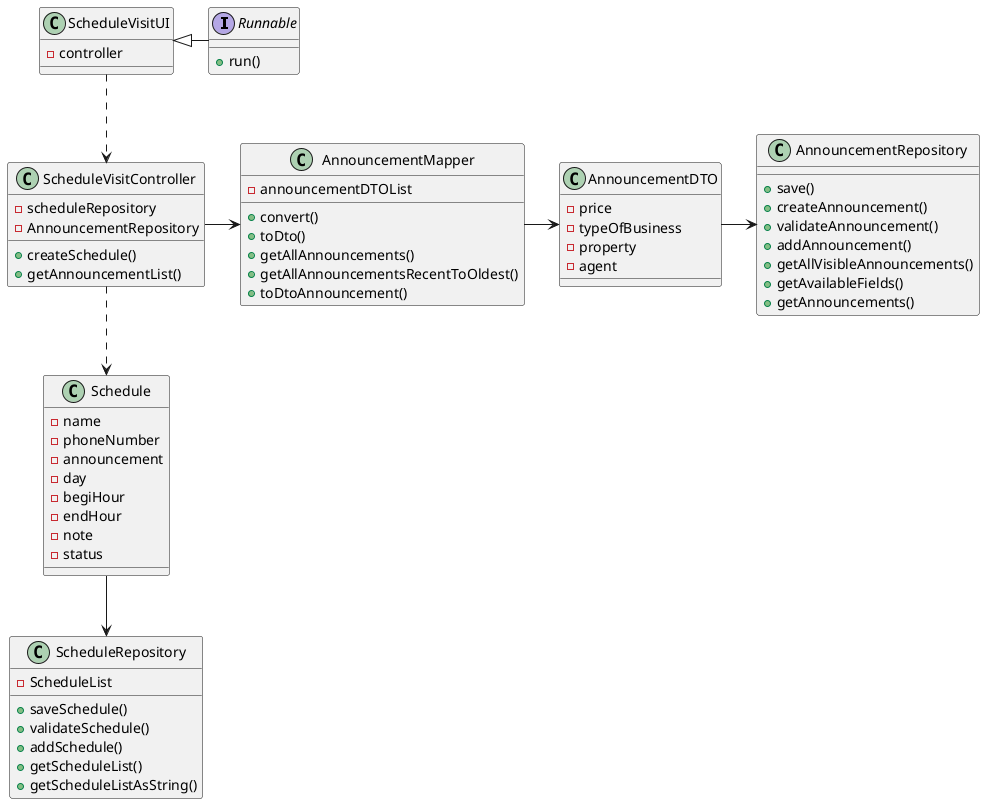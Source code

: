 @startuml

interface Runnable {

    + run()
}

class ScheduleVisitUI {
    - controller
}

class ScheduleVisitController {

    - scheduleRepository
    - AnnouncementRepository
    + createSchedule()
    + getAnnouncementList()

}

class Schedule {

    - name
    - phoneNumber
    - announcement
    - day
    - begiHour
    - endHour
    - note
    - status
}

class ScheduleRepository {

    - ScheduleList
    + saveSchedule()
    + validateSchedule()
    + addSchedule()
    + getScheduleList()
    + getScheduleListAsString()
}

class AnnouncementRepository {

    + save()
    + createAnnouncement()
    + validateAnnouncement()
    + addAnnouncement()
    + getAllVisibleAnnouncements()
    + getAvailableFields()
    + getAnnouncements()
}

class AnnouncementDTO {

    - price
    - typeOfBusiness
    - property
    - agent
}
class AnnouncementMapper {

    - announcementDTOList
    + convert()
    + toDto()
    + getAllAnnouncements()
    + getAllAnnouncementsRecentToOldest()
    + toDtoAnnouncement()
}


Runnable -left-|> ScheduleVisitUI
ScheduleVisitUI ..> ScheduleVisitController
ScheduleVisitController -> AnnouncementMapper
AnnouncementMapper -> AnnouncementDTO
AnnouncementDTO -> AnnouncementRepository
ScheduleVisitController ..> Schedule
Schedule --> ScheduleRepository

@enduml